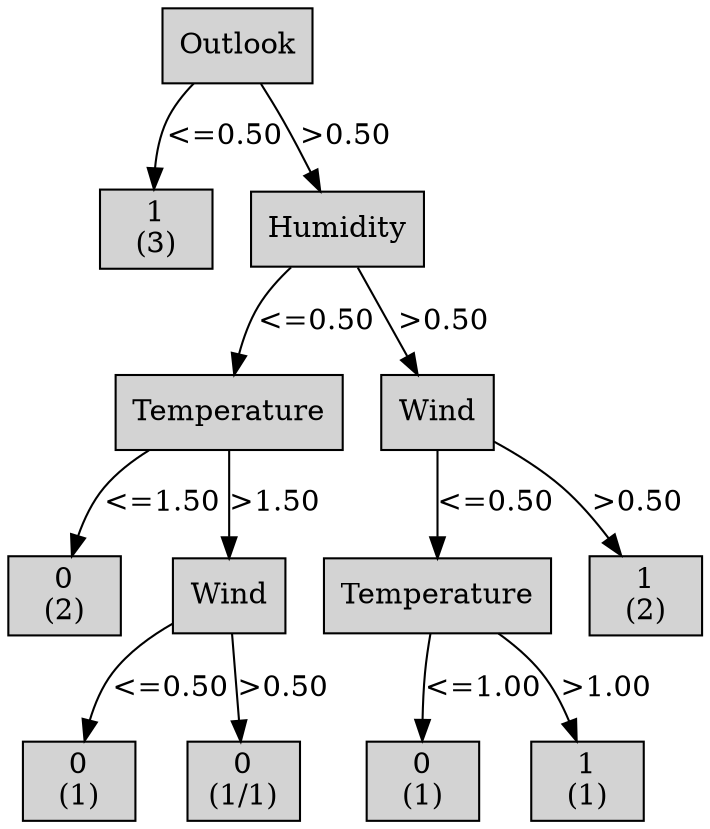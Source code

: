 digraph ID3_Tree {
"0" [shape=box, style=filled, label="Outlook
", weight=1]
"1" [shape=box, style=filled, label="1
(3)
", weight=2]
0 -> 1 [ label = "<=0.50"];
"2" [shape=box, style=filled, label="Humidity
", weight=2]
0 -> 2 [ label = ">0.50"];
"3" [shape=box, style=filled, label="Temperature
", weight=3]
2 -> 3 [ label = "<=0.50"];
"4" [shape=box, style=filled, label="0
(2)
", weight=4]
3 -> 4 [ label = "<=1.50"];
"5" [shape=box, style=filled, label="Wind
", weight=4]
3 -> 5 [ label = ">1.50"];
"6" [shape=box, style=filled, label="0
(1)
", weight=5]
5 -> 6 [ label = "<=0.50"];
"7" [shape=box, style=filled, label="0
(1/1)
", weight=5]
5 -> 7 [ label = ">0.50"];
"8" [shape=box, style=filled, label="Wind
", weight=3]
2 -> 8 [ label = ">0.50"];
"9" [shape=box, style=filled, label="Temperature
", weight=4]
8 -> 9 [ label = "<=0.50"];
"10" [shape=box, style=filled, label="0
(1)
", weight=5]
9 -> 10 [ label = "<=1.00"];
"11" [shape=box, style=filled, label="1
(1)
", weight=5]
9 -> 11 [ label = ">1.00"];
"12" [shape=box, style=filled, label="1
(2)
", weight=4]
8 -> 12 [ label = ">0.50"];
{rank=same; 0;};
{rank=same; 1;2;};
{rank=same; 3;8;};
{rank=same; 4;5;9;12;};
{rank=same; 6;7;10;11;};
}
